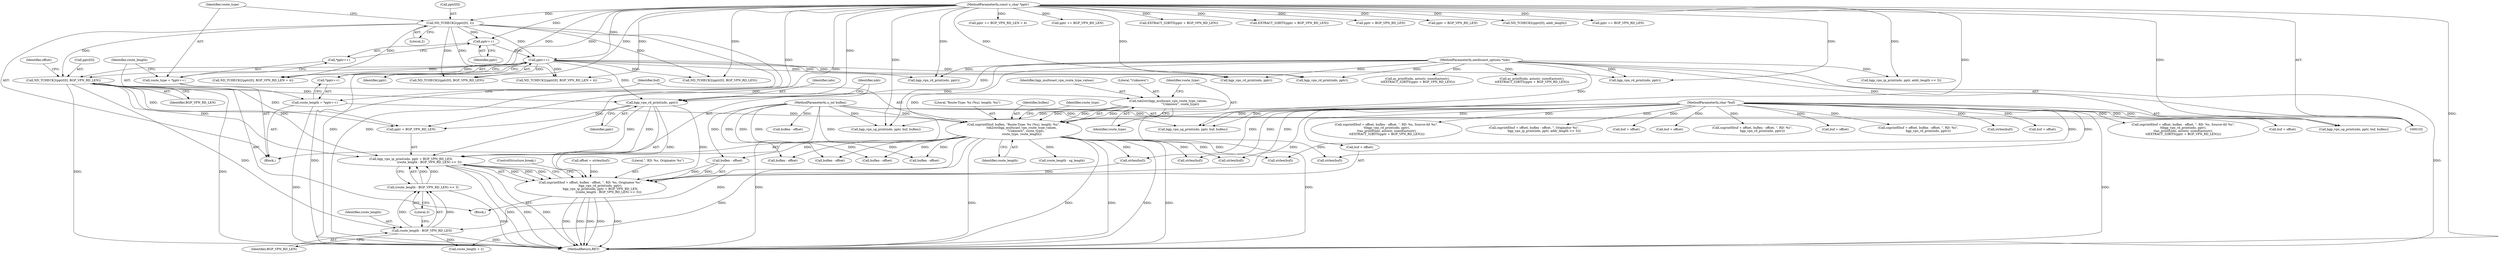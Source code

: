 digraph "0_tcpdump_d515b4b4a300479cdf1a6e0d1bb95bc1f9fee514@pointer" {
"1000162" [label="(Call,bgp_vpn_ip_print(ndo, pptr + BGP_VPN_RD_LEN,\n                                      (route_length - BGP_VPN_RD_LEN) << 3))"];
"1000159" [label="(Call,bgp_vpn_rd_print(ndo, pptr))"];
"1000103" [label="(MethodParameterIn,netdissect_options *ndo)"];
"1000126" [label="(Call,pptr++)"];
"1000113" [label="(Call,ND_TCHECK2(pptr[0], 2))"];
"1000104" [label="(MethodParameterIn,const u_char *pptr)"];
"1000121" [label="(Call,pptr++)"];
"1000142" [label="(Call,ND_TCHECK2(pptr[0], BGP_VPN_RD_LEN))"];
"1000167" [label="(Call,(route_length - BGP_VPN_RD_LEN) << 3)"];
"1000168" [label="(Call,route_length - BGP_VPN_RD_LEN)"];
"1000128" [label="(Call,snprintf(buf, buflen, \"Route-Type: %s (%u), length: %u\",\n                 tok2str(bgp_multicast_vpn_route_type_values,\n                         \"Unknown\", route_type),\n                 route_type, route_length))"];
"1000105" [label="(MethodParameterIn,char *buf)"];
"1000106" [label="(MethodParameterIn,u_int buflen)"];
"1000132" [label="(Call,tok2str(bgp_multicast_vpn_route_type_values,\n                         \"Unknown\", route_type))"];
"1000118" [label="(Call,route_type = *pptr++)"];
"1000123" [label="(Call,route_length = *pptr++)"];
"1000151" [label="(Call,snprintf(buf + offset, buflen - offset, \", RD: %s, Originator %s\",\n                     bgp_vpn_rd_print(ndo, pptr),\n                     bgp_vpn_ip_print(ndo, pptr + BGP_VPN_RD_LEN,\n                                      (route_length - BGP_VPN_RD_LEN) << 3)))"];
"1000135" [label="(Identifier,route_type)"];
"1000274" [label="(Call,strlen(buf))"];
"1000249" [label="(Call,strlen(buf))"];
"1000163" [label="(Identifier,ndo)"];
"1000161" [label="(Identifier,pptr)"];
"1000320" [label="(Call,as_printf(ndo, astostr, sizeof(astostr),\n \t\tEXTRACT_32BITS(pptr + BGP_VPN_RD_LEN)))"];
"1000280" [label="(Call,buflen - offset)"];
"1000232" [label="(Call,bgp_vpn_sg_print(ndo, pptr, buf, buflen))"];
"1000107" [label="(Block,)"];
"1000125" [label="(Call,*pptr++)"];
"1000143" [label="(Call,pptr[0])"];
"1000196" [label="(Call,as_printf(ndo, astostr, sizeof(astostr),\n\t\tEXTRACT_32BITS(pptr + BGP_VPN_RD_LEN)))"];
"1000134" [label="(Literal,\"Unknown\")"];
"1000239" [label="(Call,route_length - sg_length)"];
"1000172" [label="(ControlStructure,break;)"];
"1000344" [label="(Call,route_length + 2)"];
"1000186" [label="(Call,buf + offset)"];
"1000147" [label="(Call,offset = strlen(buf))"];
"1000183" [label="(Call,strlen(buf))"];
"1000118" [label="(Call,route_type = *pptr++)"];
"1000123" [label="(Call,route_length = *pptr++)"];
"1000185" [label="(Call,snprintf(buf + offset, buflen - offset, \", RD: %s, Source-AS %s\",\n\t\tbgp_vpn_rd_print(ndo, pptr),\n\t\tas_printf(ndo, astostr, sizeof(astostr),\n\t\tEXTRACT_32BITS(pptr + BGP_VPN_RD_LEN))))"];
"1000104" [label="(MethodParameterIn,const u_char *pptr)"];
"1000142" [label="(Call,ND_TCHECK2(pptr[0], BGP_VPN_RD_LEN))"];
"1000127" [label="(Identifier,pptr)"];
"1000132" [label="(Call,tok2str(bgp_multicast_vpn_route_type_values,\n                         \"Unknown\", route_type))"];
"1000277" [label="(Call,buf + offset)"];
"1000148" [label="(Identifier,offset)"];
"1000170" [label="(Identifier,BGP_VPN_RD_LEN)"];
"1000140" [label="(Block,)"];
"1000309" [label="(Call,snprintf(buf + offset, buflen - offset, \", RD: %s, Source-AS %s\",\n \t\tbgp_vpn_rd_print(ndo, pptr),\n \t\tas_printf(ndo, astostr, sizeof(astostr),\n \t\tEXTRACT_32BITS(pptr + BGP_VPN_RD_LEN))))"];
"1000167" [label="(Call,(route_length - BGP_VPN_RD_LEN) << 3)"];
"1000290" [label="(Call,bgp_vpn_sg_print(ndo, pptr, buf, buflen))"];
"1000329" [label="(Call,pptr += BGP_VPN_RD_LEN + 4)"];
"1000131" [label="(Literal,\"Route-Type: %s (%u), length: %u\")"];
"1000174" [label="(Call,ND_TCHECK2(pptr[0], BGP_VPN_RD_LEN + 4))"];
"1000149" [label="(Call,strlen(buf))"];
"1000164" [label="(Call,pptr + BGP_VPN_RD_LEN)"];
"1000307" [label="(Call,strlen(buf))"];
"1000284" [label="(Call,bgp_vpn_rd_print(ndo, pptr))"];
"1000313" [label="(Call,buflen - offset)"];
"1000151" [label="(Call,snprintf(buf + offset, buflen - offset, \", RD: %s, Originator %s\",\n                     bgp_vpn_rd_print(ndo, pptr),\n                     bgp_vpn_ip_print(ndo, pptr + BGP_VPN_RD_LEN,\n                                      (route_length - BGP_VPN_RD_LEN) << 3)))"];
"1000287" [label="(Call,pptr += BGP_VPN_RD_LEN)"];
"1000126" [label="(Call,pptr++)"];
"1000259" [label="(Call,bgp_vpn_ip_print(ndo, pptr, addr_length << 3))"];
"1000139" [label="(Identifier,route_type)"];
"1000207" [label="(Call,ND_TCHECK2(pptr[0], BGP_VPN_RD_LEN))"];
"1000267" [label="(Call,ND_TCHECK2(pptr[0], BGP_VPN_RD_LEN))"];
"1000298" [label="(Call,ND_TCHECK2(pptr[0], BGP_VPN_RD_LEN + 4))"];
"1000117" [label="(Literal,2)"];
"1000251" [label="(Call,snprintf(buf + offset, buflen - offset, \", Originator %s\",\n                     bgp_vpn_ip_print(ndo, pptr, addr_length << 3)))"];
"1000160" [label="(Identifier,ndo)"];
"1000217" [label="(Call,buf + offset)"];
"1000119" [label="(Identifier,route_type)"];
"1000224" [label="(Call,bgp_vpn_rd_print(ndo, pptr))"];
"1000103" [label="(MethodParameterIn,netdissect_options *ndo)"];
"1000128" [label="(Call,snprintf(buf, buflen, \"Route-Type: %s (%u), length: %u\",\n                 tok2str(bgp_multicast_vpn_route_type_values,\n                         \"Unknown\", route_type),\n                 route_type, route_length))"];
"1000129" [label="(Identifier,buf)"];
"1000158" [label="(Literal,\", RD: %s, Originator %s\")"];
"1000201" [label="(Call,EXTRACT_32BITS(pptr + BGP_VPN_RD_LEN))"];
"1000317" [label="(Call,bgp_vpn_rd_print(ndo, pptr))"];
"1000122" [label="(Identifier,pptr)"];
"1000130" [label="(Identifier,buflen)"];
"1000169" [label="(Identifier,route_length)"];
"1000189" [label="(Call,buflen - offset)"];
"1000136" [label="(Identifier,route_type)"];
"1000168" [label="(Call,route_length - BGP_VPN_RD_LEN)"];
"1000159" [label="(Call,bgp_vpn_rd_print(ndo, pptr))"];
"1000121" [label="(Call,pptr++)"];
"1000310" [label="(Call,buf + offset)"];
"1000220" [label="(Call,buflen - offset)"];
"1000325" [label="(Call,EXTRACT_32BITS(pptr + BGP_VPN_RD_LEN))"];
"1000120" [label="(Call,*pptr++)"];
"1000137" [label="(Identifier,route_length)"];
"1000351" [label="(MethodReturn,RET)"];
"1000124" [label="(Identifier,route_length)"];
"1000202" [label="(Call,pptr + BGP_VPN_RD_LEN)"];
"1000146" [label="(Identifier,BGP_VPN_RD_LEN)"];
"1000326" [label="(Call,pptr + BGP_VPN_RD_LEN)"];
"1000162" [label="(Call,bgp_vpn_ip_print(ndo, pptr + BGP_VPN_RD_LEN,\n                                      (route_length - BGP_VPN_RD_LEN) << 3))"];
"1000155" [label="(Call,buflen - offset)"];
"1000214" [label="(Call,strlen(buf))"];
"1000216" [label="(Call,snprintf(buf + offset, buflen - offset, \", RD: %s\",\n                     bgp_vpn_rd_print(ndo, pptr)))"];
"1000334" [label="(Call,bgp_vpn_sg_print(ndo, pptr, buf, buflen))"];
"1000242" [label="(Call,ND_TCHECK2(pptr[0], addr_length))"];
"1000133" [label="(Identifier,bgp_multicast_vpn_route_type_values)"];
"1000113" [label="(Call,ND_TCHECK2(pptr[0], 2))"];
"1000114" [label="(Call,pptr[0])"];
"1000227" [label="(Call,pptr += BGP_VPN_RD_LEN)"];
"1000193" [label="(Call,bgp_vpn_rd_print(ndo, pptr))"];
"1000105" [label="(MethodParameterIn,char *buf)"];
"1000152" [label="(Call,buf + offset)"];
"1000252" [label="(Call,buf + offset)"];
"1000106" [label="(MethodParameterIn,u_int buflen)"];
"1000276" [label="(Call,snprintf(buf + offset, buflen - offset, \", RD: %s\",\n                     bgp_vpn_rd_print(ndo, pptr)))"];
"1000171" [label="(Literal,3)"];
"1000255" [label="(Call,buflen - offset)"];
"1000162" -> "1000151"  [label="AST: "];
"1000162" -> "1000167"  [label="CFG: "];
"1000163" -> "1000162"  [label="AST: "];
"1000164" -> "1000162"  [label="AST: "];
"1000167" -> "1000162"  [label="AST: "];
"1000151" -> "1000162"  [label="CFG: "];
"1000162" -> "1000351"  [label="DDG: "];
"1000162" -> "1000351"  [label="DDG: "];
"1000162" -> "1000351"  [label="DDG: "];
"1000162" -> "1000151"  [label="DDG: "];
"1000162" -> "1000151"  [label="DDG: "];
"1000162" -> "1000151"  [label="DDG: "];
"1000159" -> "1000162"  [label="DDG: "];
"1000159" -> "1000162"  [label="DDG: "];
"1000103" -> "1000162"  [label="DDG: "];
"1000142" -> "1000162"  [label="DDG: "];
"1000142" -> "1000162"  [label="DDG: "];
"1000104" -> "1000162"  [label="DDG: "];
"1000167" -> "1000162"  [label="DDG: "];
"1000167" -> "1000162"  [label="DDG: "];
"1000159" -> "1000151"  [label="AST: "];
"1000159" -> "1000161"  [label="CFG: "];
"1000160" -> "1000159"  [label="AST: "];
"1000161" -> "1000159"  [label="AST: "];
"1000163" -> "1000159"  [label="CFG: "];
"1000159" -> "1000151"  [label="DDG: "];
"1000159" -> "1000151"  [label="DDG: "];
"1000103" -> "1000159"  [label="DDG: "];
"1000126" -> "1000159"  [label="DDG: "];
"1000142" -> "1000159"  [label="DDG: "];
"1000104" -> "1000159"  [label="DDG: "];
"1000159" -> "1000164"  [label="DDG: "];
"1000103" -> "1000102"  [label="AST: "];
"1000103" -> "1000351"  [label="DDG: "];
"1000103" -> "1000193"  [label="DDG: "];
"1000103" -> "1000196"  [label="DDG: "];
"1000103" -> "1000224"  [label="DDG: "];
"1000103" -> "1000232"  [label="DDG: "];
"1000103" -> "1000259"  [label="DDG: "];
"1000103" -> "1000284"  [label="DDG: "];
"1000103" -> "1000290"  [label="DDG: "];
"1000103" -> "1000317"  [label="DDG: "];
"1000103" -> "1000320"  [label="DDG: "];
"1000103" -> "1000334"  [label="DDG: "];
"1000126" -> "1000125"  [label="AST: "];
"1000126" -> "1000127"  [label="CFG: "];
"1000127" -> "1000126"  [label="AST: "];
"1000125" -> "1000126"  [label="CFG: "];
"1000126" -> "1000351"  [label="DDG: "];
"1000113" -> "1000126"  [label="DDG: "];
"1000121" -> "1000126"  [label="DDG: "];
"1000104" -> "1000126"  [label="DDG: "];
"1000126" -> "1000142"  [label="DDG: "];
"1000126" -> "1000174"  [label="DDG: "];
"1000126" -> "1000193"  [label="DDG: "];
"1000126" -> "1000207"  [label="DDG: "];
"1000126" -> "1000224"  [label="DDG: "];
"1000126" -> "1000267"  [label="DDG: "];
"1000126" -> "1000284"  [label="DDG: "];
"1000126" -> "1000298"  [label="DDG: "];
"1000126" -> "1000317"  [label="DDG: "];
"1000113" -> "1000107"  [label="AST: "];
"1000113" -> "1000117"  [label="CFG: "];
"1000114" -> "1000113"  [label="AST: "];
"1000117" -> "1000113"  [label="AST: "];
"1000119" -> "1000113"  [label="CFG: "];
"1000113" -> "1000351"  [label="DDG: "];
"1000113" -> "1000351"  [label="DDG: "];
"1000104" -> "1000113"  [label="DDG: "];
"1000113" -> "1000121"  [label="DDG: "];
"1000113" -> "1000142"  [label="DDG: "];
"1000113" -> "1000174"  [label="DDG: "];
"1000113" -> "1000207"  [label="DDG: "];
"1000113" -> "1000267"  [label="DDG: "];
"1000113" -> "1000298"  [label="DDG: "];
"1000104" -> "1000102"  [label="AST: "];
"1000104" -> "1000351"  [label="DDG: "];
"1000104" -> "1000121"  [label="DDG: "];
"1000104" -> "1000142"  [label="DDG: "];
"1000104" -> "1000164"  [label="DDG: "];
"1000104" -> "1000174"  [label="DDG: "];
"1000104" -> "1000193"  [label="DDG: "];
"1000104" -> "1000201"  [label="DDG: "];
"1000104" -> "1000202"  [label="DDG: "];
"1000104" -> "1000207"  [label="DDG: "];
"1000104" -> "1000224"  [label="DDG: "];
"1000104" -> "1000227"  [label="DDG: "];
"1000104" -> "1000232"  [label="DDG: "];
"1000104" -> "1000242"  [label="DDG: "];
"1000104" -> "1000259"  [label="DDG: "];
"1000104" -> "1000267"  [label="DDG: "];
"1000104" -> "1000284"  [label="DDG: "];
"1000104" -> "1000287"  [label="DDG: "];
"1000104" -> "1000290"  [label="DDG: "];
"1000104" -> "1000298"  [label="DDG: "];
"1000104" -> "1000317"  [label="DDG: "];
"1000104" -> "1000325"  [label="DDG: "];
"1000104" -> "1000326"  [label="DDG: "];
"1000104" -> "1000329"  [label="DDG: "];
"1000104" -> "1000334"  [label="DDG: "];
"1000121" -> "1000120"  [label="AST: "];
"1000121" -> "1000122"  [label="CFG: "];
"1000122" -> "1000121"  [label="AST: "];
"1000120" -> "1000121"  [label="CFG: "];
"1000142" -> "1000140"  [label="AST: "];
"1000142" -> "1000146"  [label="CFG: "];
"1000143" -> "1000142"  [label="AST: "];
"1000146" -> "1000142"  [label="AST: "];
"1000148" -> "1000142"  [label="CFG: "];
"1000142" -> "1000351"  [label="DDG: "];
"1000142" -> "1000351"  [label="DDG: "];
"1000142" -> "1000164"  [label="DDG: "];
"1000142" -> "1000164"  [label="DDG: "];
"1000142" -> "1000168"  [label="DDG: "];
"1000167" -> "1000171"  [label="CFG: "];
"1000168" -> "1000167"  [label="AST: "];
"1000171" -> "1000167"  [label="AST: "];
"1000167" -> "1000351"  [label="DDG: "];
"1000168" -> "1000167"  [label="DDG: "];
"1000168" -> "1000167"  [label="DDG: "];
"1000168" -> "1000170"  [label="CFG: "];
"1000169" -> "1000168"  [label="AST: "];
"1000170" -> "1000168"  [label="AST: "];
"1000171" -> "1000168"  [label="CFG: "];
"1000168" -> "1000351"  [label="DDG: "];
"1000128" -> "1000168"  [label="DDG: "];
"1000168" -> "1000344"  [label="DDG: "];
"1000128" -> "1000107"  [label="AST: "];
"1000128" -> "1000137"  [label="CFG: "];
"1000129" -> "1000128"  [label="AST: "];
"1000130" -> "1000128"  [label="AST: "];
"1000131" -> "1000128"  [label="AST: "];
"1000132" -> "1000128"  [label="AST: "];
"1000136" -> "1000128"  [label="AST: "];
"1000137" -> "1000128"  [label="AST: "];
"1000139" -> "1000128"  [label="CFG: "];
"1000128" -> "1000351"  [label="DDG: "];
"1000128" -> "1000351"  [label="DDG: "];
"1000128" -> "1000351"  [label="DDG: "];
"1000128" -> "1000351"  [label="DDG: "];
"1000128" -> "1000351"  [label="DDG: "];
"1000105" -> "1000128"  [label="DDG: "];
"1000106" -> "1000128"  [label="DDG: "];
"1000132" -> "1000128"  [label="DDG: "];
"1000132" -> "1000128"  [label="DDG: "];
"1000132" -> "1000128"  [label="DDG: "];
"1000123" -> "1000128"  [label="DDG: "];
"1000128" -> "1000149"  [label="DDG: "];
"1000128" -> "1000155"  [label="DDG: "];
"1000128" -> "1000183"  [label="DDG: "];
"1000128" -> "1000189"  [label="DDG: "];
"1000128" -> "1000214"  [label="DDG: "];
"1000128" -> "1000220"  [label="DDG: "];
"1000128" -> "1000239"  [label="DDG: "];
"1000128" -> "1000274"  [label="DDG: "];
"1000128" -> "1000280"  [label="DDG: "];
"1000128" -> "1000307"  [label="DDG: "];
"1000128" -> "1000313"  [label="DDG: "];
"1000128" -> "1000344"  [label="DDG: "];
"1000105" -> "1000102"  [label="AST: "];
"1000105" -> "1000351"  [label="DDG: "];
"1000105" -> "1000149"  [label="DDG: "];
"1000105" -> "1000151"  [label="DDG: "];
"1000105" -> "1000152"  [label="DDG: "];
"1000105" -> "1000183"  [label="DDG: "];
"1000105" -> "1000185"  [label="DDG: "];
"1000105" -> "1000186"  [label="DDG: "];
"1000105" -> "1000214"  [label="DDG: "];
"1000105" -> "1000216"  [label="DDG: "];
"1000105" -> "1000217"  [label="DDG: "];
"1000105" -> "1000232"  [label="DDG: "];
"1000105" -> "1000249"  [label="DDG: "];
"1000105" -> "1000251"  [label="DDG: "];
"1000105" -> "1000252"  [label="DDG: "];
"1000105" -> "1000274"  [label="DDG: "];
"1000105" -> "1000276"  [label="DDG: "];
"1000105" -> "1000277"  [label="DDG: "];
"1000105" -> "1000290"  [label="DDG: "];
"1000105" -> "1000307"  [label="DDG: "];
"1000105" -> "1000309"  [label="DDG: "];
"1000105" -> "1000310"  [label="DDG: "];
"1000105" -> "1000334"  [label="DDG: "];
"1000106" -> "1000102"  [label="AST: "];
"1000106" -> "1000351"  [label="DDG: "];
"1000106" -> "1000155"  [label="DDG: "];
"1000106" -> "1000189"  [label="DDG: "];
"1000106" -> "1000220"  [label="DDG: "];
"1000106" -> "1000232"  [label="DDG: "];
"1000106" -> "1000255"  [label="DDG: "];
"1000106" -> "1000280"  [label="DDG: "];
"1000106" -> "1000290"  [label="DDG: "];
"1000106" -> "1000313"  [label="DDG: "];
"1000106" -> "1000334"  [label="DDG: "];
"1000132" -> "1000135"  [label="CFG: "];
"1000133" -> "1000132"  [label="AST: "];
"1000134" -> "1000132"  [label="AST: "];
"1000135" -> "1000132"  [label="AST: "];
"1000136" -> "1000132"  [label="CFG: "];
"1000132" -> "1000351"  [label="DDG: "];
"1000118" -> "1000132"  [label="DDG: "];
"1000118" -> "1000107"  [label="AST: "];
"1000118" -> "1000120"  [label="CFG: "];
"1000119" -> "1000118"  [label="AST: "];
"1000120" -> "1000118"  [label="AST: "];
"1000124" -> "1000118"  [label="CFG: "];
"1000123" -> "1000107"  [label="AST: "];
"1000123" -> "1000125"  [label="CFG: "];
"1000124" -> "1000123"  [label="AST: "];
"1000125" -> "1000123"  [label="AST: "];
"1000129" -> "1000123"  [label="CFG: "];
"1000123" -> "1000351"  [label="DDG: "];
"1000151" -> "1000140"  [label="AST: "];
"1000152" -> "1000151"  [label="AST: "];
"1000155" -> "1000151"  [label="AST: "];
"1000158" -> "1000151"  [label="AST: "];
"1000172" -> "1000151"  [label="CFG: "];
"1000151" -> "1000351"  [label="DDG: "];
"1000151" -> "1000351"  [label="DDG: "];
"1000151" -> "1000351"  [label="DDG: "];
"1000151" -> "1000351"  [label="DDG: "];
"1000151" -> "1000351"  [label="DDG: "];
"1000149" -> "1000151"  [label="DDG: "];
"1000147" -> "1000151"  [label="DDG: "];
"1000155" -> "1000151"  [label="DDG: "];
"1000155" -> "1000151"  [label="DDG: "];
}
